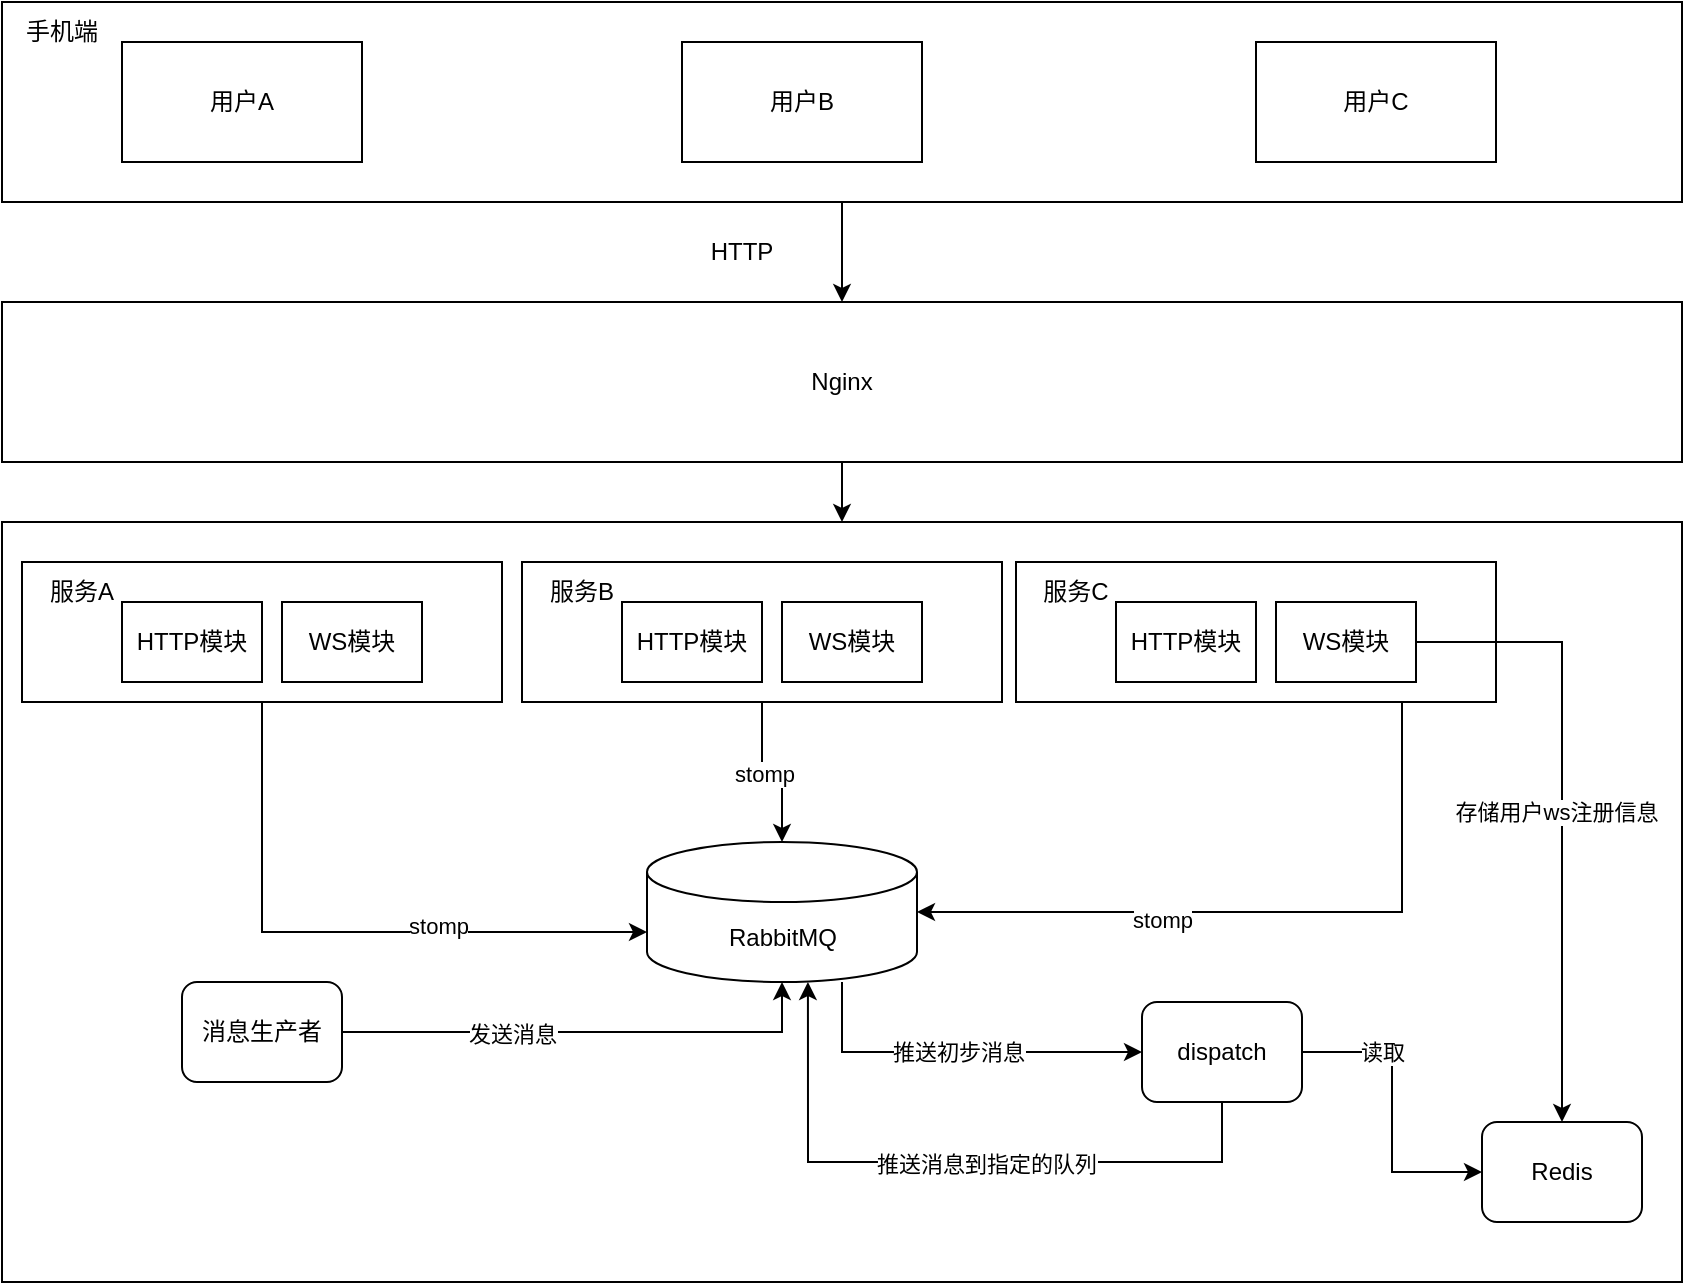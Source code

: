 <mxfile version="15.5.4" type="github">
  <diagram id="G8wTLtnxxF_a71g-igOY" name="Page-1">
    <mxGraphModel dx="1125" dy="698" grid="1" gridSize="10" guides="1" tooltips="1" connect="1" arrows="1" fold="1" page="1" pageScale="1" pageWidth="827" pageHeight="1169" math="0" shadow="0">
      <root>
        <mxCell id="0" />
        <mxCell id="1" parent="0" />
        <mxCell id="8IRLoSpyoqPYh5H4hLr8-25" value="" style="rounded=0;whiteSpace=wrap;html=1;" vertex="1" parent="1">
          <mxGeometry x="80" y="320" width="840" height="380" as="geometry" />
        </mxCell>
        <mxCell id="8IRLoSpyoqPYh5H4hLr8-8" value="" style="group" vertex="1" connectable="0" parent="1">
          <mxGeometry x="90" y="340" width="240" height="70" as="geometry" />
        </mxCell>
        <mxCell id="8IRLoSpyoqPYh5H4hLr8-3" value="" style="rounded=0;whiteSpace=wrap;html=1;" vertex="1" parent="8IRLoSpyoqPYh5H4hLr8-8">
          <mxGeometry width="240" height="70" as="geometry" />
        </mxCell>
        <mxCell id="8IRLoSpyoqPYh5H4hLr8-4" value="服务A" style="text;html=1;strokeColor=none;fillColor=none;align=center;verticalAlign=middle;whiteSpace=wrap;rounded=0;" vertex="1" parent="8IRLoSpyoqPYh5H4hLr8-8">
          <mxGeometry width="60" height="30" as="geometry" />
        </mxCell>
        <mxCell id="8IRLoSpyoqPYh5H4hLr8-5" value="WS模块" style="rounded=0;whiteSpace=wrap;html=1;" vertex="1" parent="8IRLoSpyoqPYh5H4hLr8-8">
          <mxGeometry x="130" y="20" width="70" height="40" as="geometry" />
        </mxCell>
        <mxCell id="8IRLoSpyoqPYh5H4hLr8-13" value="HTTP模块" style="rounded=0;whiteSpace=wrap;html=1;" vertex="1" parent="8IRLoSpyoqPYh5H4hLr8-8">
          <mxGeometry x="50" y="20" width="70" height="40" as="geometry" />
        </mxCell>
        <mxCell id="8IRLoSpyoqPYh5H4hLr8-9" value="" style="group" vertex="1" connectable="0" parent="1">
          <mxGeometry x="340" y="340" width="240" height="70" as="geometry" />
        </mxCell>
        <mxCell id="8IRLoSpyoqPYh5H4hLr8-10" value="" style="rounded=0;whiteSpace=wrap;html=1;" vertex="1" parent="8IRLoSpyoqPYh5H4hLr8-9">
          <mxGeometry width="240" height="70" as="geometry" />
        </mxCell>
        <mxCell id="8IRLoSpyoqPYh5H4hLr8-11" value="服务B" style="text;html=1;strokeColor=none;fillColor=none;align=center;verticalAlign=middle;whiteSpace=wrap;rounded=0;" vertex="1" parent="8IRLoSpyoqPYh5H4hLr8-9">
          <mxGeometry width="60" height="30" as="geometry" />
        </mxCell>
        <mxCell id="8IRLoSpyoqPYh5H4hLr8-12" value="WS模块" style="rounded=0;whiteSpace=wrap;html=1;" vertex="1" parent="8IRLoSpyoqPYh5H4hLr8-9">
          <mxGeometry x="130" y="20" width="70" height="40" as="geometry" />
        </mxCell>
        <mxCell id="8IRLoSpyoqPYh5H4hLr8-14" value="HTTP模块" style="rounded=0;whiteSpace=wrap;html=1;" vertex="1" parent="8IRLoSpyoqPYh5H4hLr8-9">
          <mxGeometry x="50" y="20" width="70" height="40" as="geometry" />
        </mxCell>
        <mxCell id="8IRLoSpyoqPYh5H4hLr8-15" value="" style="group" vertex="1" connectable="0" parent="1">
          <mxGeometry x="587" y="340" width="240" height="70" as="geometry" />
        </mxCell>
        <mxCell id="8IRLoSpyoqPYh5H4hLr8-16" value="" style="rounded=0;whiteSpace=wrap;html=1;" vertex="1" parent="8IRLoSpyoqPYh5H4hLr8-15">
          <mxGeometry width="240" height="70" as="geometry" />
        </mxCell>
        <mxCell id="8IRLoSpyoqPYh5H4hLr8-17" value="服务C" style="text;html=1;strokeColor=none;fillColor=none;align=center;verticalAlign=middle;whiteSpace=wrap;rounded=0;" vertex="1" parent="8IRLoSpyoqPYh5H4hLr8-15">
          <mxGeometry width="60" height="30" as="geometry" />
        </mxCell>
        <mxCell id="8IRLoSpyoqPYh5H4hLr8-18" value="WS模块" style="rounded=0;whiteSpace=wrap;html=1;" vertex="1" parent="8IRLoSpyoqPYh5H4hLr8-15">
          <mxGeometry x="130" y="20" width="70" height="40" as="geometry" />
        </mxCell>
        <mxCell id="8IRLoSpyoqPYh5H4hLr8-19" value="HTTP模块" style="rounded=0;whiteSpace=wrap;html=1;" vertex="1" parent="8IRLoSpyoqPYh5H4hLr8-15">
          <mxGeometry x="50" y="20" width="70" height="40" as="geometry" />
        </mxCell>
        <mxCell id="8IRLoSpyoqPYh5H4hLr8-29" style="edgeStyle=orthogonalEdgeStyle;rounded=0;orthogonalLoop=1;jettySize=auto;html=1;entryX=0.5;entryY=0;entryDx=0;entryDy=0;" edge="1" parent="1" source="8IRLoSpyoqPYh5H4hLr8-23" target="8IRLoSpyoqPYh5H4hLr8-25">
          <mxGeometry relative="1" as="geometry" />
        </mxCell>
        <mxCell id="8IRLoSpyoqPYh5H4hLr8-23" value="Nginx" style="rounded=0;whiteSpace=wrap;html=1;" vertex="1" parent="1">
          <mxGeometry x="80" y="210" width="840" height="80" as="geometry" />
        </mxCell>
        <mxCell id="8IRLoSpyoqPYh5H4hLr8-26" value="" style="group" vertex="1" connectable="0" parent="1">
          <mxGeometry x="80" y="60" width="840" height="100" as="geometry" />
        </mxCell>
        <mxCell id="8IRLoSpyoqPYh5H4hLr8-24" value="" style="rounded=0;whiteSpace=wrap;html=1;" vertex="1" parent="8IRLoSpyoqPYh5H4hLr8-26">
          <mxGeometry width="840" height="100" as="geometry" />
        </mxCell>
        <mxCell id="8IRLoSpyoqPYh5H4hLr8-1" value="用户A" style="rounded=0;whiteSpace=wrap;html=1;" vertex="1" parent="8IRLoSpyoqPYh5H4hLr8-26">
          <mxGeometry x="60" y="20" width="120" height="60" as="geometry" />
        </mxCell>
        <mxCell id="8IRLoSpyoqPYh5H4hLr8-2" value="用户B" style="rounded=0;whiteSpace=wrap;html=1;" vertex="1" parent="8IRLoSpyoqPYh5H4hLr8-26">
          <mxGeometry x="340" y="20" width="120" height="60" as="geometry" />
        </mxCell>
        <mxCell id="8IRLoSpyoqPYh5H4hLr8-20" value="用户C" style="rounded=0;whiteSpace=wrap;html=1;" vertex="1" parent="8IRLoSpyoqPYh5H4hLr8-26">
          <mxGeometry x="627" y="20" width="120" height="60" as="geometry" />
        </mxCell>
        <mxCell id="8IRLoSpyoqPYh5H4hLr8-56" value="手机端" style="text;html=1;strokeColor=none;fillColor=none;align=center;verticalAlign=middle;whiteSpace=wrap;rounded=0;" vertex="1" parent="8IRLoSpyoqPYh5H4hLr8-26">
          <mxGeometry width="60" height="30" as="geometry" />
        </mxCell>
        <mxCell id="8IRLoSpyoqPYh5H4hLr8-27" style="edgeStyle=orthogonalEdgeStyle;rounded=0;orthogonalLoop=1;jettySize=auto;html=1;entryX=0.5;entryY=0;entryDx=0;entryDy=0;" edge="1" parent="1" source="8IRLoSpyoqPYh5H4hLr8-24" target="8IRLoSpyoqPYh5H4hLr8-23">
          <mxGeometry relative="1" as="geometry" />
        </mxCell>
        <mxCell id="8IRLoSpyoqPYh5H4hLr8-28" value="HTTP" style="text;html=1;strokeColor=none;fillColor=none;align=center;verticalAlign=middle;whiteSpace=wrap;rounded=0;" vertex="1" parent="1">
          <mxGeometry x="420" y="170" width="60" height="30" as="geometry" />
        </mxCell>
        <mxCell id="8IRLoSpyoqPYh5H4hLr8-46" value="推送初步消息" style="edgeStyle=orthogonalEdgeStyle;rounded=0;orthogonalLoop=1;jettySize=auto;html=1;entryX=0;entryY=0.5;entryDx=0;entryDy=0;" edge="1" parent="1" source="8IRLoSpyoqPYh5H4hLr8-30" target="8IRLoSpyoqPYh5H4hLr8-40">
          <mxGeometry relative="1" as="geometry">
            <Array as="points">
              <mxPoint x="500" y="585" />
            </Array>
          </mxGeometry>
        </mxCell>
        <mxCell id="8IRLoSpyoqPYh5H4hLr8-30" value="RabbitMQ" style="shape=cylinder3;whiteSpace=wrap;html=1;boundedLbl=1;backgroundOutline=1;size=15;" vertex="1" parent="1">
          <mxGeometry x="402.5" y="480" width="135" height="70" as="geometry" />
        </mxCell>
        <mxCell id="8IRLoSpyoqPYh5H4hLr8-31" style="edgeStyle=orthogonalEdgeStyle;rounded=0;orthogonalLoop=1;jettySize=auto;html=1;entryX=0;entryY=0;entryDx=0;entryDy=45;entryPerimeter=0;" edge="1" parent="1" source="8IRLoSpyoqPYh5H4hLr8-3" target="8IRLoSpyoqPYh5H4hLr8-30">
          <mxGeometry relative="1" as="geometry">
            <Array as="points">
              <mxPoint x="210" y="525" />
            </Array>
          </mxGeometry>
        </mxCell>
        <mxCell id="8IRLoSpyoqPYh5H4hLr8-34" value="stomp" style="edgeLabel;html=1;align=center;verticalAlign=middle;resizable=0;points=[];" vertex="1" connectable="0" parent="8IRLoSpyoqPYh5H4hLr8-31">
          <mxGeometry x="0.316" y="3" relative="1" as="geometry">
            <mxPoint as="offset" />
          </mxGeometry>
        </mxCell>
        <mxCell id="8IRLoSpyoqPYh5H4hLr8-32" style="edgeStyle=orthogonalEdgeStyle;rounded=0;orthogonalLoop=1;jettySize=auto;html=1;entryX=0.5;entryY=0;entryDx=0;entryDy=0;entryPerimeter=0;" edge="1" parent="1" source="8IRLoSpyoqPYh5H4hLr8-10" target="8IRLoSpyoqPYh5H4hLr8-30">
          <mxGeometry relative="1" as="geometry" />
        </mxCell>
        <mxCell id="8IRLoSpyoqPYh5H4hLr8-35" value="stomp" style="edgeLabel;html=1;align=center;verticalAlign=middle;resizable=0;points=[];" vertex="1" connectable="0" parent="8IRLoSpyoqPYh5H4hLr8-32">
          <mxGeometry x="-0.114" y="-1" relative="1" as="geometry">
            <mxPoint as="offset" />
          </mxGeometry>
        </mxCell>
        <mxCell id="8IRLoSpyoqPYh5H4hLr8-33" style="edgeStyle=orthogonalEdgeStyle;rounded=0;orthogonalLoop=1;jettySize=auto;html=1;entryX=1;entryY=0.5;entryDx=0;entryDy=0;entryPerimeter=0;" edge="1" parent="1" source="8IRLoSpyoqPYh5H4hLr8-16" target="8IRLoSpyoqPYh5H4hLr8-30">
          <mxGeometry relative="1" as="geometry">
            <Array as="points">
              <mxPoint x="780" y="515" />
            </Array>
          </mxGeometry>
        </mxCell>
        <mxCell id="8IRLoSpyoqPYh5H4hLr8-36" value="stomp" style="edgeLabel;html=1;align=center;verticalAlign=middle;resizable=0;points=[];" vertex="1" connectable="0" parent="8IRLoSpyoqPYh5H4hLr8-33">
          <mxGeometry x="0.298" y="4" relative="1" as="geometry">
            <mxPoint as="offset" />
          </mxGeometry>
        </mxCell>
        <mxCell id="8IRLoSpyoqPYh5H4hLr8-38" style="edgeStyle=orthogonalEdgeStyle;rounded=0;orthogonalLoop=1;jettySize=auto;html=1;entryX=0.5;entryY=1;entryDx=0;entryDy=0;entryPerimeter=0;" edge="1" parent="1" source="8IRLoSpyoqPYh5H4hLr8-37" target="8IRLoSpyoqPYh5H4hLr8-30">
          <mxGeometry relative="1" as="geometry" />
        </mxCell>
        <mxCell id="8IRLoSpyoqPYh5H4hLr8-39" value="发送消息" style="edgeLabel;html=1;align=center;verticalAlign=middle;resizable=0;points=[];" vertex="1" connectable="0" parent="8IRLoSpyoqPYh5H4hLr8-38">
          <mxGeometry x="-0.309" y="-1" relative="1" as="geometry">
            <mxPoint as="offset" />
          </mxGeometry>
        </mxCell>
        <mxCell id="8IRLoSpyoqPYh5H4hLr8-37" value="消息生产者" style="rounded=1;whiteSpace=wrap;html=1;" vertex="1" parent="1">
          <mxGeometry x="170" y="550" width="80" height="50" as="geometry" />
        </mxCell>
        <mxCell id="8IRLoSpyoqPYh5H4hLr8-47" style="edgeStyle=orthogonalEdgeStyle;rounded=0;orthogonalLoop=1;jettySize=auto;html=1;entryX=0.596;entryY=1;entryDx=0;entryDy=0;entryPerimeter=0;" edge="1" parent="1" source="8IRLoSpyoqPYh5H4hLr8-40" target="8IRLoSpyoqPYh5H4hLr8-30">
          <mxGeometry relative="1" as="geometry">
            <Array as="points">
              <mxPoint x="690" y="640" />
              <mxPoint x="483" y="640" />
            </Array>
          </mxGeometry>
        </mxCell>
        <mxCell id="8IRLoSpyoqPYh5H4hLr8-50" value="推送消息到指定的队列" style="edgeLabel;html=1;align=center;verticalAlign=middle;resizable=0;points=[];" vertex="1" connectable="0" parent="8IRLoSpyoqPYh5H4hLr8-47">
          <mxGeometry x="-0.095" y="1" relative="1" as="geometry">
            <mxPoint as="offset" />
          </mxGeometry>
        </mxCell>
        <mxCell id="8IRLoSpyoqPYh5H4hLr8-48" style="edgeStyle=orthogonalEdgeStyle;rounded=0;orthogonalLoop=1;jettySize=auto;html=1;entryX=0;entryY=0.5;entryDx=0;entryDy=0;" edge="1" parent="1" source="8IRLoSpyoqPYh5H4hLr8-40" target="8IRLoSpyoqPYh5H4hLr8-41">
          <mxGeometry relative="1" as="geometry" />
        </mxCell>
        <mxCell id="8IRLoSpyoqPYh5H4hLr8-49" value="读取" style="edgeLabel;html=1;align=center;verticalAlign=middle;resizable=0;points=[];" vertex="1" connectable="0" parent="8IRLoSpyoqPYh5H4hLr8-48">
          <mxGeometry x="-0.467" relative="1" as="geometry">
            <mxPoint as="offset" />
          </mxGeometry>
        </mxCell>
        <mxCell id="8IRLoSpyoqPYh5H4hLr8-40" value="dispatch" style="rounded=1;whiteSpace=wrap;html=1;" vertex="1" parent="1">
          <mxGeometry x="650" y="560" width="80" height="50" as="geometry" />
        </mxCell>
        <mxCell id="8IRLoSpyoqPYh5H4hLr8-41" value="Redis" style="rounded=1;whiteSpace=wrap;html=1;" vertex="1" parent="1">
          <mxGeometry x="820" y="620" width="80" height="50" as="geometry" />
        </mxCell>
        <mxCell id="8IRLoSpyoqPYh5H4hLr8-42" style="edgeStyle=orthogonalEdgeStyle;rounded=0;orthogonalLoop=1;jettySize=auto;html=1;" edge="1" parent="1" source="8IRLoSpyoqPYh5H4hLr8-18" target="8IRLoSpyoqPYh5H4hLr8-41">
          <mxGeometry relative="1" as="geometry" />
        </mxCell>
        <mxCell id="8IRLoSpyoqPYh5H4hLr8-45" value="存储用户ws注册信息" style="edgeLabel;html=1;align=center;verticalAlign=middle;resizable=0;points=[];" vertex="1" connectable="0" parent="8IRLoSpyoqPYh5H4hLr8-42">
          <mxGeometry x="0.007" y="-3" relative="1" as="geometry">
            <mxPoint as="offset" />
          </mxGeometry>
        </mxCell>
      </root>
    </mxGraphModel>
  </diagram>
</mxfile>
